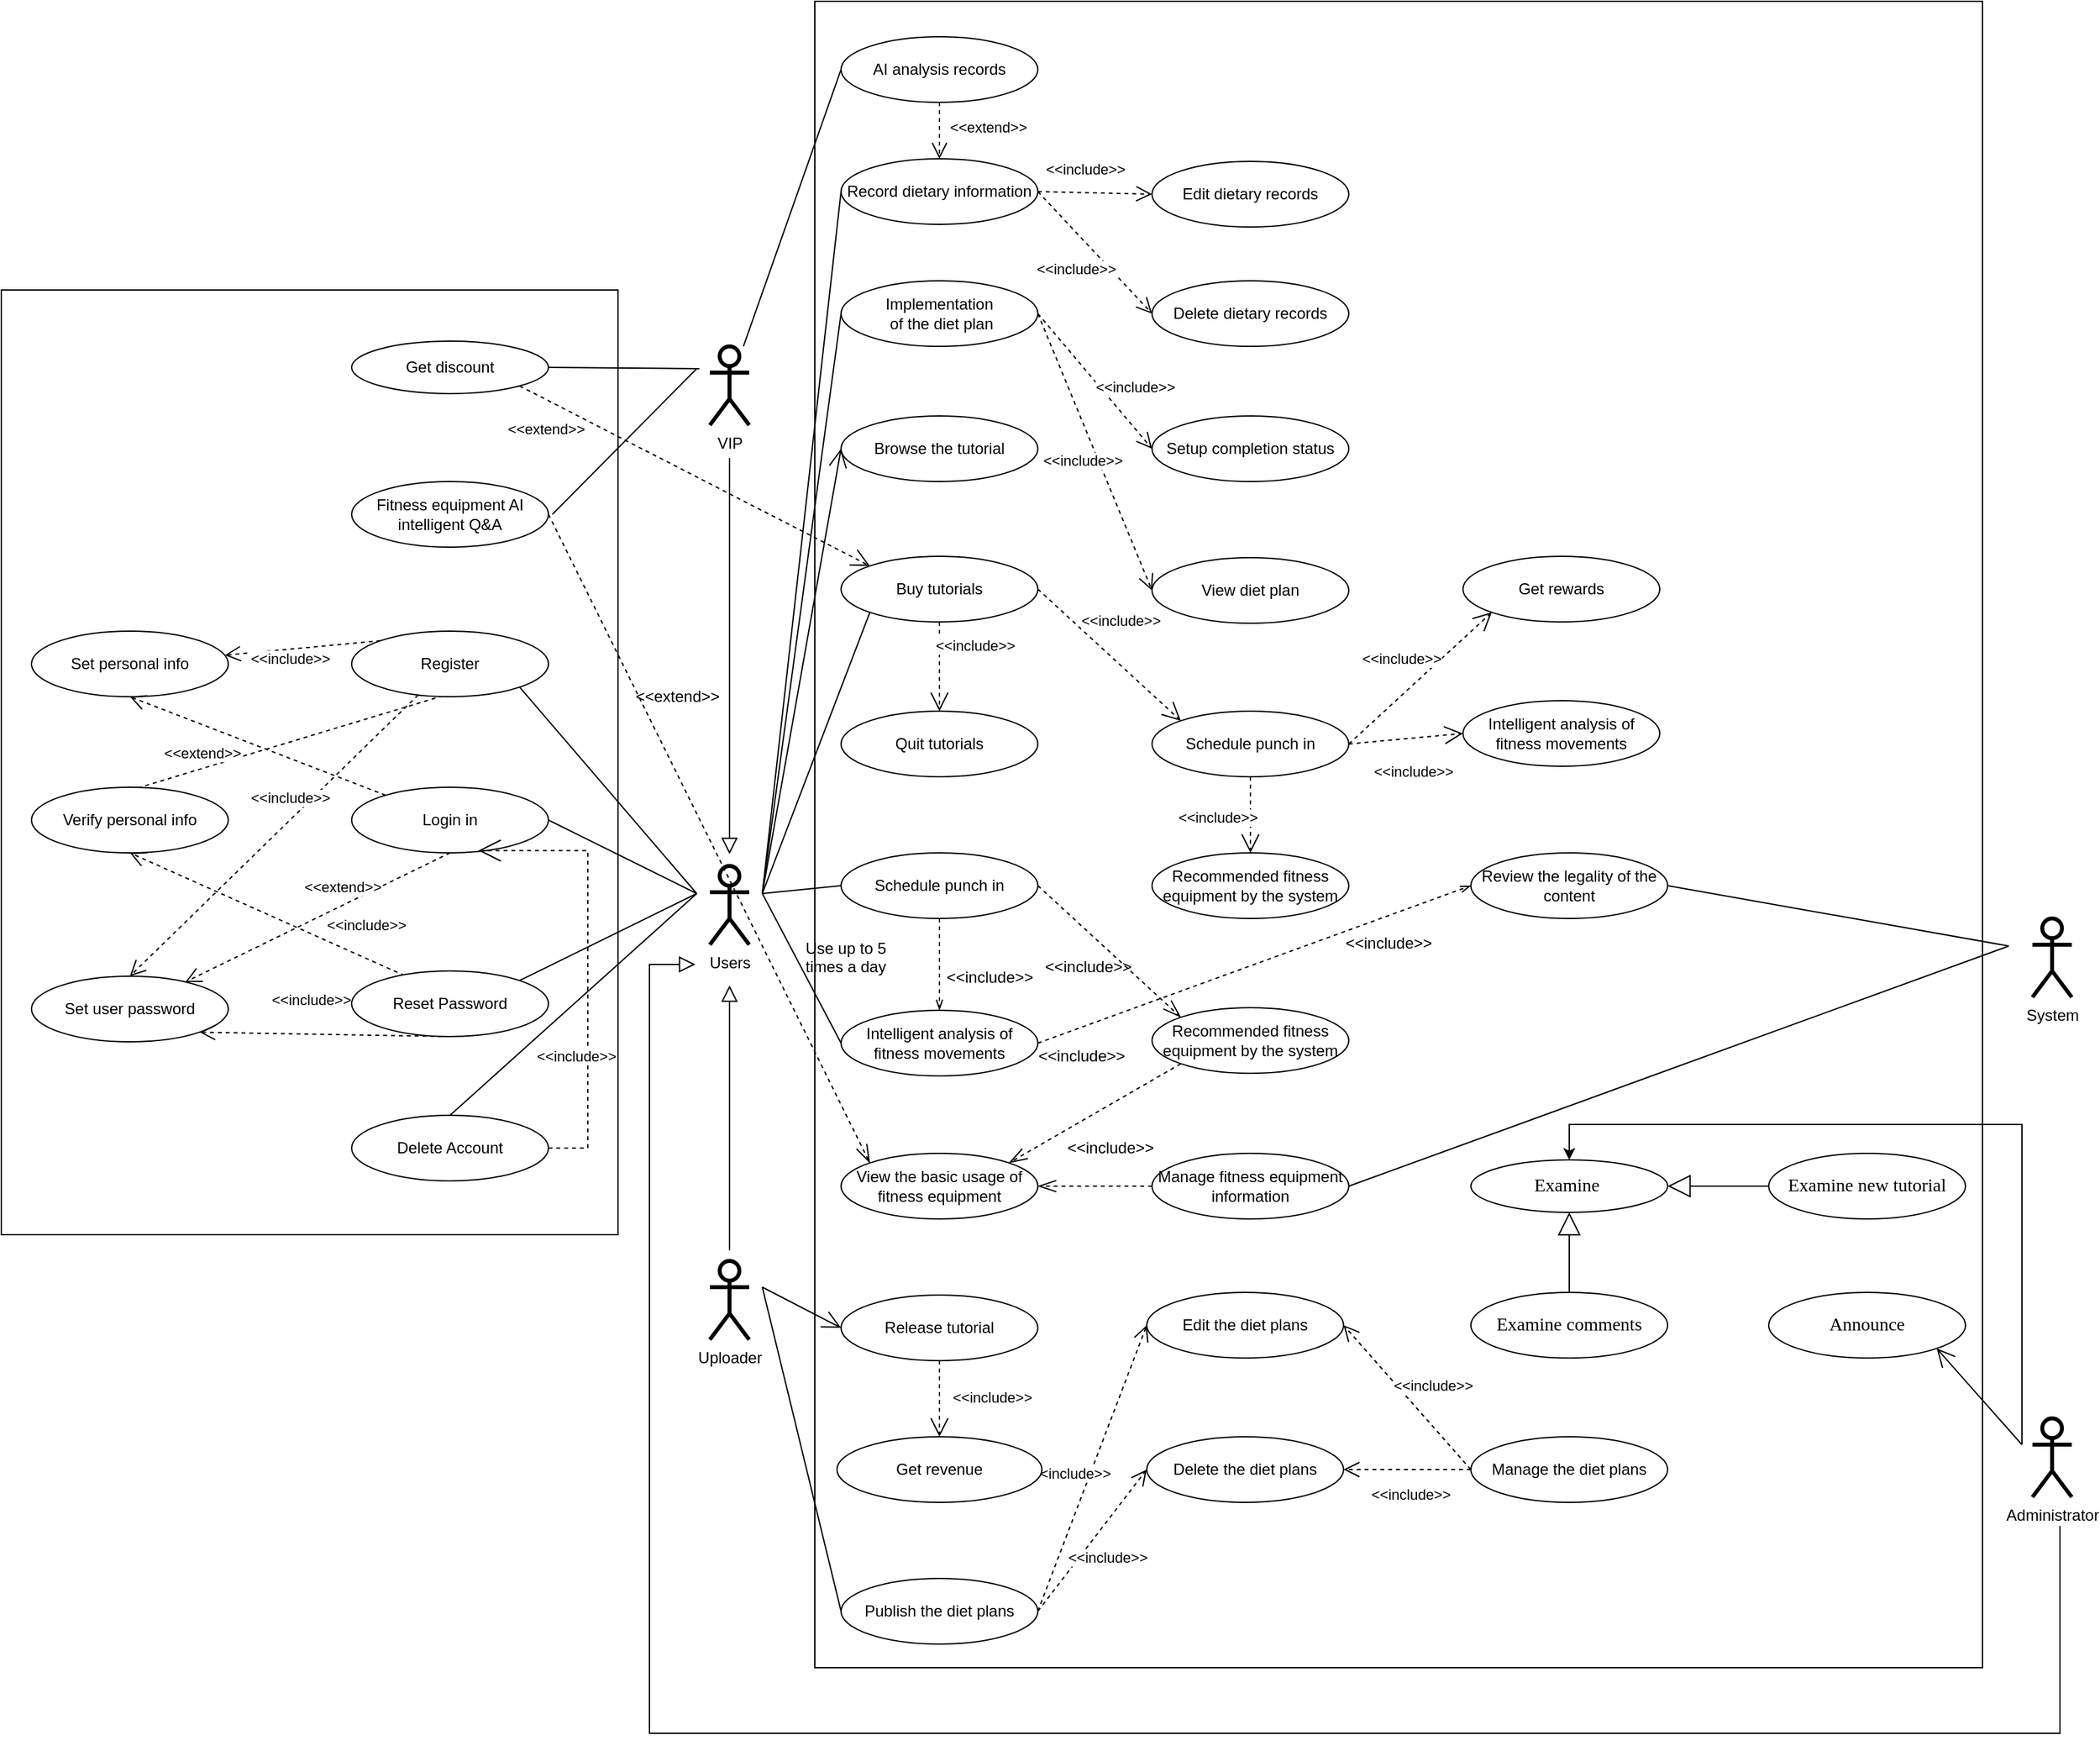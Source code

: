 <mxfile version="22.0.3" type="device">
  <diagram name="第 1 页" id="qMEkjsjmqvBWOYWQIjs2">
    <mxGraphModel dx="3489" dy="2240" grid="1" gridSize="10" guides="1" tooltips="1" connect="1" arrows="1" fold="1" page="0" pageScale="1" pageWidth="827" pageHeight="1169" math="0" shadow="0">
      <root>
        <mxCell id="0" />
        <mxCell id="1" parent="0" />
        <mxCell id="LkTkyItPIDJJ6-VaHPxY-1" value="User&lt;span style=&quot;background-color: initial;&quot;&gt;s&lt;/span&gt;" style="shape=umlActor;verticalLabelPosition=bottom;verticalAlign=top;html=1;outlineConnect=0;strokeWidth=3;" parent="1" vertex="1">
          <mxGeometry x="90" y="439" width="30" height="60" as="geometry" />
        </mxCell>
        <mxCell id="LkTkyItPIDJJ6-VaHPxY-2" value="Uploader" style="shape=umlActor;verticalLabelPosition=bottom;verticalAlign=top;html=1;outlineConnect=0;strokeWidth=3;" parent="1" vertex="1">
          <mxGeometry x="90" y="740" width="30" height="60" as="geometry" />
        </mxCell>
        <mxCell id="LkTkyItPIDJJ6-VaHPxY-3" value="VIP" style="shape=umlActor;verticalLabelPosition=bottom;verticalAlign=top;html=1;outlineConnect=0;strokeWidth=3;" parent="1" vertex="1">
          <mxGeometry x="90" y="43" width="30" height="60" as="geometry" />
        </mxCell>
        <mxCell id="LkTkyItPIDJJ6-VaHPxY-4" value="Administrator" style="shape=umlActor;verticalLabelPosition=bottom;verticalAlign=top;html=1;outlineConnect=0;strokeWidth=3;" parent="1" vertex="1">
          <mxGeometry x="1098" y="860" width="30" height="60" as="geometry" />
        </mxCell>
        <mxCell id="LkTkyItPIDJJ6-VaHPxY-5" value="Record dietary information" style="ellipse;whiteSpace=wrap;html=1;" parent="1" vertex="1">
          <mxGeometry x="190" y="-100" width="150" height="50" as="geometry" />
        </mxCell>
        <mxCell id="LkTkyItPIDJJ6-VaHPxY-6" value="Edit dietary records" style="ellipse;whiteSpace=wrap;html=1;" parent="1" vertex="1">
          <mxGeometry x="427" y="-98" width="150" height="50" as="geometry" />
        </mxCell>
        <mxCell id="LkTkyItPIDJJ6-VaHPxY-7" value="AI analysis records" style="ellipse;whiteSpace=wrap;html=1;aspect=fixed;" parent="1" vertex="1">
          <mxGeometry x="190" y="-193" width="150" height="50" as="geometry" />
        </mxCell>
        <mxCell id="LkTkyItPIDJJ6-VaHPxY-8" value="Implementation&lt;div&gt;&amp;nbsp;of&lt;span style=&quot;background-color: initial;&quot;&gt;&amp;nbsp;the&amp;nbsp;&lt;/span&gt;&lt;span style=&quot;background-color: initial;&quot;&gt;diet plan&lt;/span&gt;&lt;/div&gt;" style="ellipse;whiteSpace=wrap;html=1;" parent="1" vertex="1">
          <mxGeometry x="190" y="-7" width="150" height="50" as="geometry" />
        </mxCell>
        <mxCell id="LkTkyItPIDJJ6-VaHPxY-9" value="Publish the diet plans" style="ellipse;whiteSpace=wrap;html=1;aspect=fixed;" parent="1" vertex="1">
          <mxGeometry x="190" y="982" width="150" height="50" as="geometry" />
        </mxCell>
        <mxCell id="LkTkyItPIDJJ6-VaHPxY-10" value="Edit the diet plans" style="ellipse;whiteSpace=wrap;html=1;" parent="1" vertex="1">
          <mxGeometry x="423" y="764" width="150" height="50" as="geometry" />
        </mxCell>
        <mxCell id="LkTkyItPIDJJ6-VaHPxY-11" value="Delete the diet plans" style="ellipse;whiteSpace=wrap;html=1;" parent="1" vertex="1">
          <mxGeometry x="423" y="874" width="150" height="50" as="geometry" />
        </mxCell>
        <mxCell id="LkTkyItPIDJJ6-VaHPxY-12" value="Manage the diet plans" style="ellipse;whiteSpace=wrap;html=1;" parent="1" vertex="1">
          <mxGeometry x="670" y="874" width="150" height="50" as="geometry" />
        </mxCell>
        <mxCell id="LkTkyItPIDJJ6-VaHPxY-13" value="&amp;lt;&amp;lt;include&amp;gt;&amp;gt;" style="html=1;verticalAlign=bottom;endArrow=open;curved=0;rounded=0;endSize=10;endFill=0;exitX=1;exitY=0.5;exitDx=0;exitDy=0;entryX=0;entryY=0.5;entryDx=0;entryDy=0;dashed=1;" parent="1" source="LkTkyItPIDJJ6-VaHPxY-5" target="LkTkyItPIDJJ6-VaHPxY-6" edge="1">
          <mxGeometry x="-0.176" y="9" width="80" relative="1" as="geometry">
            <mxPoint x="165" y="810" as="sourcePoint" />
            <mxPoint x="245" y="810" as="targetPoint" />
            <mxPoint as="offset" />
          </mxGeometry>
        </mxCell>
        <mxCell id="LkTkyItPIDJJ6-VaHPxY-14" value="Setup completion status" style="ellipse;whiteSpace=wrap;html=1;" parent="1" vertex="1">
          <mxGeometry x="427" y="96" width="150" height="50" as="geometry" />
        </mxCell>
        <mxCell id="LkTkyItPIDJJ6-VaHPxY-15" value="Delete dietary records" style="ellipse;whiteSpace=wrap;html=1;" parent="1" vertex="1">
          <mxGeometry x="427" y="-7" width="150" height="50" as="geometry" />
        </mxCell>
        <mxCell id="LkTkyItPIDJJ6-VaHPxY-16" value="" style="endArrow=none;endFill=0;endSize=15;html=1;rounded=0;entryX=0;entryY=0.5;entryDx=0;entryDy=0;" parent="1" target="LkTkyItPIDJJ6-VaHPxY-5" edge="1">
          <mxGeometry width="160" relative="1" as="geometry">
            <mxPoint x="130" y="460" as="sourcePoint" />
            <mxPoint x="430" y="580" as="targetPoint" />
          </mxGeometry>
        </mxCell>
        <mxCell id="LkTkyItPIDJJ6-VaHPxY-17" value="" style="endArrow=none;endFill=0;endSize=15;html=1;rounded=0;entryX=0;entryY=0.5;entryDx=0;entryDy=0;targetPerimeterSpacing=1;" parent="1" target="LkTkyItPIDJJ6-VaHPxY-8" edge="1">
          <mxGeometry width="160" relative="1" as="geometry">
            <mxPoint x="130" y="460" as="sourcePoint" />
            <mxPoint x="430" y="580" as="targetPoint" />
          </mxGeometry>
        </mxCell>
        <mxCell id="LkTkyItPIDJJ6-VaHPxY-18" value="&amp;lt;&amp;lt;include&amp;gt;&amp;gt;" style="html=1;verticalAlign=bottom;endArrow=open;curved=0;rounded=0;exitX=1;exitY=0.5;exitDx=0;exitDy=0;entryX=0;entryY=0.5;entryDx=0;entryDy=0;endFill=0;endSize=10;dashed=1;" parent="1" source="LkTkyItPIDJJ6-VaHPxY-5" target="LkTkyItPIDJJ6-VaHPxY-15" edge="1">
          <mxGeometry x="0.095" y="-25" width="80" relative="1" as="geometry">
            <mxPoint x="310" y="490" as="sourcePoint" />
            <mxPoint x="390" y="490" as="targetPoint" />
            <mxPoint as="offset" />
          </mxGeometry>
        </mxCell>
        <mxCell id="LkTkyItPIDJJ6-VaHPxY-19" value="&amp;lt;&amp;lt;include&amp;gt;&amp;gt;" style="endArrow=open;endSize=10;dashed=1;html=1;rounded=0;exitX=1;exitY=0.5;exitDx=0;exitDy=0;entryX=0;entryY=0.5;entryDx=0;entryDy=0;" parent="1" source="LkTkyItPIDJJ6-VaHPxY-8" target="LkTkyItPIDJJ6-VaHPxY-14" edge="1">
          <mxGeometry x="0.343" y="20" width="160" relative="1" as="geometry">
            <mxPoint x="270" y="490" as="sourcePoint" />
            <mxPoint x="430" y="490" as="targetPoint" />
            <mxPoint as="offset" />
          </mxGeometry>
        </mxCell>
        <mxCell id="LkTkyItPIDJJ6-VaHPxY-20" value="" style="endArrow=none;endFill=0;endSize=12;html=1;rounded=0;entryX=0;entryY=0.5;entryDx=0;entryDy=0;" parent="1" target="LkTkyItPIDJJ6-VaHPxY-9" edge="1">
          <mxGeometry width="160" relative="1" as="geometry">
            <mxPoint x="130" y="760" as="sourcePoint" />
            <mxPoint x="580" y="523" as="targetPoint" />
          </mxGeometry>
        </mxCell>
        <mxCell id="LkTkyItPIDJJ6-VaHPxY-21" value="&amp;lt;&amp;lt;include&amp;gt;&amp;gt;" style="endArrow=open;endSize=10;dashed=1;html=1;rounded=0;exitX=1;exitY=0.5;exitDx=0;exitDy=0;entryX=0;entryY=0.5;entryDx=0;entryDy=0;" parent="1" source="LkTkyItPIDJJ6-VaHPxY-9" target="LkTkyItPIDJJ6-VaHPxY-10" edge="1">
          <mxGeometry x="-0.081" y="14" width="160" relative="1" as="geometry">
            <mxPoint x="420" y="523" as="sourcePoint" />
            <mxPoint x="580" y="523" as="targetPoint" />
            <mxPoint as="offset" />
          </mxGeometry>
        </mxCell>
        <mxCell id="LkTkyItPIDJJ6-VaHPxY-22" value="&amp;lt;&amp;lt;include&amp;gt;&amp;gt;" style="endArrow=open;endSize=10;dashed=1;html=1;rounded=0;exitX=1;exitY=0.5;exitDx=0;exitDy=0;entryX=0;entryY=0.5;entryDx=0;entryDy=0;" parent="1" source="LkTkyItPIDJJ6-VaHPxY-9" target="LkTkyItPIDJJ6-VaHPxY-11" edge="1">
          <mxGeometry x="-0.044" y="-17" width="160" relative="1" as="geometry">
            <mxPoint x="420" y="523" as="sourcePoint" />
            <mxPoint x="580" y="523" as="targetPoint" />
            <mxPoint as="offset" />
          </mxGeometry>
        </mxCell>
        <mxCell id="LkTkyItPIDJJ6-VaHPxY-24" value="&amp;lt;&amp;lt;include&amp;gt;&amp;gt;" style="endArrow=open;endSize=10;dashed=1;html=1;rounded=0;exitX=0;exitY=0.5;exitDx=0;exitDy=0;entryX=1;entryY=0.5;entryDx=0;entryDy=0;" parent="1" source="LkTkyItPIDJJ6-VaHPxY-12" target="LkTkyItPIDJJ6-VaHPxY-10" edge="1">
          <mxGeometry x="-0.088" y="-21" width="160" relative="1" as="geometry">
            <mxPoint x="420" y="523" as="sourcePoint" />
            <mxPoint x="580" y="523" as="targetPoint" />
            <mxPoint as="offset" />
          </mxGeometry>
        </mxCell>
        <mxCell id="LkTkyItPIDJJ6-VaHPxY-25" value="&amp;lt;&amp;lt;include&amp;gt;&amp;gt;" style="endArrow=open;endSize=10;dashed=1;html=1;rounded=0;exitX=0;exitY=0.5;exitDx=0;exitDy=0;entryX=1;entryY=0.5;entryDx=0;entryDy=0;" parent="1" source="LkTkyItPIDJJ6-VaHPxY-12" target="LkTkyItPIDJJ6-VaHPxY-11" edge="1">
          <mxGeometry x="-0.05" y="19" width="160" relative="1" as="geometry">
            <mxPoint x="420" y="523" as="sourcePoint" />
            <mxPoint x="580" y="523" as="targetPoint" />
            <mxPoint as="offset" />
          </mxGeometry>
        </mxCell>
        <mxCell id="LkTkyItPIDJJ6-VaHPxY-26" value="&amp;lt;&amp;lt;extend&amp;gt;&amp;gt;" style="endArrow=open;endSize=10;dashed=1;html=1;rounded=0;exitX=0.5;exitY=1;exitDx=0;exitDy=0;" parent="1" source="LkTkyItPIDJJ6-VaHPxY-7" target="LkTkyItPIDJJ6-VaHPxY-5" edge="1">
          <mxGeometry x="-0.111" y="37" width="160" relative="1" as="geometry">
            <mxPoint x="420" y="444" as="sourcePoint" />
            <mxPoint x="580" y="444" as="targetPoint" />
            <mxPoint as="offset" />
          </mxGeometry>
        </mxCell>
        <mxCell id="LkTkyItPIDJJ6-VaHPxY-27" value="" style="endArrow=none;endFill=0;endSize=12;html=1;rounded=0;entryX=0;entryY=0.5;entryDx=0;entryDy=0;" parent="1" source="LkTkyItPIDJJ6-VaHPxY-3" target="LkTkyItPIDJJ6-VaHPxY-7" edge="1">
          <mxGeometry width="160" relative="1" as="geometry">
            <mxPoint x="420" y="444" as="sourcePoint" />
            <mxPoint x="580" y="444" as="targetPoint" />
          </mxGeometry>
        </mxCell>
        <mxCell id="LkTkyItPIDJJ6-VaHPxY-28" value="" style="endArrow=block;endFill=0;endSize=10;html=1;rounded=0;" parent="1" edge="1">
          <mxGeometry width="160" relative="1" as="geometry">
            <mxPoint x="105" y="732" as="sourcePoint" />
            <mxPoint x="105" y="530" as="targetPoint" />
          </mxGeometry>
        </mxCell>
        <mxCell id="LkTkyItPIDJJ6-VaHPxY-29" value="" style="endArrow=block;endFill=0;endSize=10;html=1;rounded=0;" parent="1" edge="1">
          <mxGeometry width="160" relative="1" as="geometry">
            <mxPoint x="105" y="128" as="sourcePoint" />
            <mxPoint x="105" y="430" as="targetPoint" />
          </mxGeometry>
        </mxCell>
        <mxCell id="LkTkyItPIDJJ6-VaHPxY-30" style="edgeStyle=orthogonalEdgeStyle;rounded=0;orthogonalLoop=1;jettySize=auto;html=1;endArrow=block;endFill=0;endSize=10;" parent="1" edge="1">
          <mxGeometry relative="1" as="geometry">
            <mxPoint x="1119" y="942" as="sourcePoint" />
            <mxPoint x="79" y="514" as="targetPoint" />
            <Array as="points">
              <mxPoint x="1119" y="1100" />
              <mxPoint x="44" y="1100" />
              <mxPoint x="44" y="514" />
            </Array>
          </mxGeometry>
        </mxCell>
        <mxCell id="LkTkyItPIDJJ6-VaHPxY-33" value="View diet plan" style="ellipse;whiteSpace=wrap;html=1;" parent="1" vertex="1">
          <mxGeometry x="427" y="204" width="150" height="50" as="geometry" />
        </mxCell>
        <mxCell id="LkTkyItPIDJJ6-VaHPxY-34" value="&amp;lt;&amp;lt;include&amp;gt;&amp;gt;" style="endArrow=open;endSize=10;dashed=1;html=1;rounded=0;exitX=1;exitY=0.5;exitDx=0;exitDy=0;entryX=0;entryY=0.5;entryDx=0;entryDy=0;" parent="1" source="LkTkyItPIDJJ6-VaHPxY-8" target="LkTkyItPIDJJ6-VaHPxY-33" edge="1">
          <mxGeometry x="0.019" y="-11" width="160" relative="1" as="geometry">
            <mxPoint x="303" y="549" as="sourcePoint" />
            <mxPoint x="435" y="540" as="targetPoint" />
            <mxPoint as="offset" />
          </mxGeometry>
        </mxCell>
        <mxCell id="LkTkyItPIDJJ6-VaHPxY-71" style="rounded=0;orthogonalLoop=1;jettySize=auto;html=1;exitX=0;exitY=0;exitDx=0;exitDy=0;dashed=1;endArrow=open;endFill=0;endSize=10;" parent="1" source="LkTkyItPIDJJ6-VaHPxY-77" target="LkTkyItPIDJJ6-VaHPxY-78" edge="1">
          <mxGeometry relative="1" as="geometry" />
        </mxCell>
        <mxCell id="LkTkyItPIDJJ6-VaHPxY-73" style="rounded=0;orthogonalLoop=1;jettySize=auto;html=1;entryX=0.5;entryY=0;entryDx=0;entryDy=0;endArrow=open;endFill=0;dashed=1;endSize=10;" parent="1" source="LkTkyItPIDJJ6-VaHPxY-77" target="LkTkyItPIDJJ6-VaHPxY-79" edge="1">
          <mxGeometry relative="1" as="geometry" />
        </mxCell>
        <mxCell id="LkTkyItPIDJJ6-VaHPxY-74" value="&amp;lt;&amp;lt;include&amp;gt;&amp;gt;" style="edgeLabel;html=1;align=center;verticalAlign=middle;resizable=0;points=[];" parent="LkTkyItPIDJJ6-VaHPxY-73" vertex="1" connectable="0">
          <mxGeometry x="-0.164" relative="1" as="geometry">
            <mxPoint x="-6" y="-12" as="offset" />
          </mxGeometry>
        </mxCell>
        <mxCell id="LkTkyItPIDJJ6-VaHPxY-75" style="rounded=0;orthogonalLoop=1;jettySize=auto;html=1;exitX=1;exitY=0.5;exitDx=0;exitDy=0;entryX=0;entryY=0.5;entryDx=0;entryDy=0;endSize=10;endArrow=open;endFill=0;dashed=1;" parent="1" source="LkTkyItPIDJJ6-VaHPxY-77" target="LkTkyItPIDJJ6-VaHPxY-93" edge="1">
          <mxGeometry relative="1" as="geometry" />
        </mxCell>
        <mxCell id="LkTkyItPIDJJ6-VaHPxY-76" value="&amp;lt;&amp;lt;include&amp;gt;&amp;gt;" style="edgeLabel;html=1;align=center;verticalAlign=middle;resizable=0;points=[];rotation=0;" parent="LkTkyItPIDJJ6-VaHPxY-75" vertex="1" connectable="0">
          <mxGeometry x="-0.108" y="1" relative="1" as="geometry">
            <mxPoint x="-22" y="-58" as="offset" />
          </mxGeometry>
        </mxCell>
        <mxCell id="LkTkyItPIDJJ6-VaHPxY-77" value="Register" style="ellipse;whiteSpace=wrap;html=1;aspect=fixed;" parent="1" vertex="1">
          <mxGeometry x="-183" y="260" width="150" height="50" as="geometry" />
        </mxCell>
        <mxCell id="LkTkyItPIDJJ6-VaHPxY-78" value="Set personal info" style="ellipse;whiteSpace=wrap;html=1;aspect=fixed;" parent="1" vertex="1">
          <mxGeometry x="-427" y="260" width="150" height="50" as="geometry" />
        </mxCell>
        <mxCell id="LkTkyItPIDJJ6-VaHPxY-79" value="Set user password" style="ellipse;whiteSpace=wrap;html=1;aspect=fixed;" parent="1" vertex="1">
          <mxGeometry x="-427" y="523" width="150" height="50" as="geometry" />
        </mxCell>
        <mxCell id="LkTkyItPIDJJ6-VaHPxY-80" style="rounded=0;orthogonalLoop=1;jettySize=auto;html=1;entryX=0.5;entryY=1;entryDx=0;entryDy=0;endSize=10;endArrow=open;endFill=0;dashed=1;" parent="1" source="LkTkyItPIDJJ6-VaHPxY-84" target="LkTkyItPIDJJ6-VaHPxY-78" edge="1">
          <mxGeometry relative="1" as="geometry" />
        </mxCell>
        <mxCell id="LkTkyItPIDJJ6-VaHPxY-81" value="&amp;lt;&amp;lt;extend&amp;gt;&amp;gt;" style="edgeLabel;html=1;align=center;verticalAlign=middle;resizable=0;points=[];" parent="LkTkyItPIDJJ6-VaHPxY-80" vertex="1" connectable="0">
          <mxGeometry x="-0.141" y="1" relative="1" as="geometry">
            <mxPoint x="-56" y="-1" as="offset" />
          </mxGeometry>
        </mxCell>
        <mxCell id="LkTkyItPIDJJ6-VaHPxY-82" style="rounded=0;orthogonalLoop=1;jettySize=auto;html=1;exitX=0.5;exitY=1;exitDx=0;exitDy=0;endSize=10;endArrow=open;endFill=0;dashed=1;" parent="1" source="LkTkyItPIDJJ6-VaHPxY-84" target="LkTkyItPIDJJ6-VaHPxY-79" edge="1">
          <mxGeometry relative="1" as="geometry" />
        </mxCell>
        <mxCell id="LkTkyItPIDJJ6-VaHPxY-83" value="&amp;lt;&amp;lt;extend&amp;gt;&amp;gt;" style="edgeLabel;html=1;align=center;verticalAlign=middle;resizable=0;points=[];" parent="LkTkyItPIDJJ6-VaHPxY-82" vertex="1" connectable="0">
          <mxGeometry x="0.09" y="2" relative="1" as="geometry">
            <mxPoint x="27" y="-30" as="offset" />
          </mxGeometry>
        </mxCell>
        <mxCell id="LkTkyItPIDJJ6-VaHPxY-84" value="Login in" style="ellipse;whiteSpace=wrap;html=1;aspect=fixed;" parent="1" vertex="1">
          <mxGeometry x="-183" y="379" width="150" height="50" as="geometry" />
        </mxCell>
        <mxCell id="LkTkyItPIDJJ6-VaHPxY-85" style="rounded=0;orthogonalLoop=1;jettySize=auto;html=1;exitX=0.5;exitY=1;exitDx=0;exitDy=0;endSize=10;dashed=1;endArrow=open;endFill=0;entryX=1;entryY=1;entryDx=0;entryDy=0;" parent="1" source="LkTkyItPIDJJ6-VaHPxY-89" target="LkTkyItPIDJJ6-VaHPxY-79" edge="1">
          <mxGeometry relative="1" as="geometry">
            <mxPoint x="-568" y="571" as="targetPoint" />
          </mxGeometry>
        </mxCell>
        <mxCell id="LkTkyItPIDJJ6-VaHPxY-86" value="&amp;lt;&amp;lt;include&amp;gt;&amp;gt;" style="edgeLabel;html=1;align=center;verticalAlign=middle;resizable=0;points=[];" parent="LkTkyItPIDJJ6-VaHPxY-85" vertex="1" connectable="0">
          <mxGeometry x="-0.215" y="-2" relative="1" as="geometry">
            <mxPoint x="-31" y="-25" as="offset" />
          </mxGeometry>
        </mxCell>
        <mxCell id="LkTkyItPIDJJ6-VaHPxY-87" style="rounded=0;orthogonalLoop=1;jettySize=auto;html=1;exitX=1;exitY=1;exitDx=0;exitDy=0;entryX=0.5;entryY=1;entryDx=0;entryDy=0;dashed=1;endSize=10;endArrow=open;endFill=0;" parent="1" source="LkTkyItPIDJJ6-VaHPxY-89" target="LkTkyItPIDJJ6-VaHPxY-93" edge="1">
          <mxGeometry relative="1" as="geometry" />
        </mxCell>
        <mxCell id="LkTkyItPIDJJ6-VaHPxY-88" value="&amp;lt;&amp;lt;include&amp;gt;&amp;gt;" style="edgeLabel;html=1;align=center;verticalAlign=middle;resizable=0;points=[];" parent="LkTkyItPIDJJ6-VaHPxY-87" vertex="1" connectable="0">
          <mxGeometry x="0.099" y="-3" relative="1" as="geometry">
            <mxPoint x="45" y="-2" as="offset" />
          </mxGeometry>
        </mxCell>
        <mxCell id="LkTkyItPIDJJ6-VaHPxY-89" value="Reset Password" style="ellipse;whiteSpace=wrap;html=1;aspect=fixed;" parent="1" vertex="1">
          <mxGeometry x="-183" y="519" width="150" height="50" as="geometry" />
        </mxCell>
        <mxCell id="LkTkyItPIDJJ6-VaHPxY-90" style="edgeStyle=entityRelationEdgeStyle;rounded=0;orthogonalLoop=1;jettySize=auto;html=1;endSize=15;endArrow=open;endFill=0;dashed=1;entryX=0.644;entryY=0.965;entryDx=0;entryDy=0;entryPerimeter=0;" parent="1" source="LkTkyItPIDJJ6-VaHPxY-92" target="LkTkyItPIDJJ6-VaHPxY-84" edge="1">
          <mxGeometry relative="1" as="geometry">
            <Array as="points">
              <mxPoint x="-868" y="571" />
              <mxPoint x="-20" y="540" />
              <mxPoint x="-30" y="440" />
            </Array>
            <mxPoint x="-45" y="838" as="targetPoint" />
          </mxGeometry>
        </mxCell>
        <mxCell id="LkTkyItPIDJJ6-VaHPxY-91" value="&amp;lt;&amp;lt;include&amp;gt;&amp;gt;" style="edgeLabel;html=1;align=center;verticalAlign=middle;resizable=0;points=[];" parent="LkTkyItPIDJJ6-VaHPxY-90" vertex="1" connectable="0">
          <mxGeometry x="-0.075" relative="1" as="geometry">
            <mxPoint x="-9" y="57" as="offset" />
          </mxGeometry>
        </mxCell>
        <mxCell id="LkTkyItPIDJJ6-VaHPxY-92" value="Delete Account" style="ellipse;whiteSpace=wrap;html=1;aspect=fixed;" parent="1" vertex="1">
          <mxGeometry x="-183" y="629" width="150" height="50" as="geometry" />
        </mxCell>
        <mxCell id="LkTkyItPIDJJ6-VaHPxY-93" value="Verify personal info" style="ellipse;whiteSpace=wrap;html=1;aspect=fixed;" parent="1" vertex="1">
          <mxGeometry x="-427" y="379" width="150" height="50" as="geometry" />
        </mxCell>
        <mxCell id="LkTkyItPIDJJ6-VaHPxY-102" value="" style="endArrow=none;endFill=0;endSize=15;html=1;rounded=0;exitX=1;exitY=1;exitDx=0;exitDy=0;" parent="1" source="LkTkyItPIDJJ6-VaHPxY-77" edge="1">
          <mxGeometry width="160" relative="1" as="geometry">
            <mxPoint x="124" y="449" as="sourcePoint" />
            <mxPoint x="80" y="460" as="targetPoint" />
          </mxGeometry>
        </mxCell>
        <mxCell id="LkTkyItPIDJJ6-VaHPxY-103" value="" style="endArrow=none;endFill=0;endSize=15;html=1;rounded=0;exitX=1;exitY=0.5;exitDx=0;exitDy=0;" parent="1" source="LkTkyItPIDJJ6-VaHPxY-84" edge="1">
          <mxGeometry width="160" relative="1" as="geometry">
            <mxPoint x="7" y="356" as="sourcePoint" />
            <mxPoint x="80" y="460" as="targetPoint" />
          </mxGeometry>
        </mxCell>
        <mxCell id="LkTkyItPIDJJ6-VaHPxY-104" value="" style="endArrow=none;endFill=0;endSize=15;html=1;rounded=0;exitX=1;exitY=0;exitDx=0;exitDy=0;" parent="1" source="LkTkyItPIDJJ6-VaHPxY-89" edge="1">
          <mxGeometry width="160" relative="1" as="geometry">
            <mxPoint x="17" y="366" as="sourcePoint" />
            <mxPoint x="80" y="460" as="targetPoint" />
          </mxGeometry>
        </mxCell>
        <mxCell id="LkTkyItPIDJJ6-VaHPxY-105" value="" style="endArrow=none;endFill=0;endSize=15;html=1;rounded=0;exitX=0.5;exitY=0;exitDx=0;exitDy=0;" parent="1" source="LkTkyItPIDJJ6-VaHPxY-92" edge="1">
          <mxGeometry width="160" relative="1" as="geometry">
            <mxPoint x="27" y="376" as="sourcePoint" />
            <mxPoint x="80" y="460" as="targetPoint" />
          </mxGeometry>
        </mxCell>
        <mxCell id="LkTkyItPIDJJ6-VaHPxY-112" value="Release tutorial" style="ellipse;whiteSpace=wrap;html=1;" parent="1" vertex="1">
          <mxGeometry x="190" y="766" width="150" height="50" as="geometry" />
        </mxCell>
        <mxCell id="LkTkyItPIDJJ6-VaHPxY-117" value="" style="endArrow=open;endFill=1;endSize=12;html=1;rounded=0;entryX=0;entryY=0.5;entryDx=0;entryDy=0;" parent="1" target="LkTkyItPIDJJ6-VaHPxY-112" edge="1">
          <mxGeometry width="160" relative="1" as="geometry">
            <mxPoint x="130" y="760" as="sourcePoint" />
            <mxPoint x="207" y="760" as="targetPoint" />
          </mxGeometry>
        </mxCell>
        <mxCell id="LkTkyItPIDJJ6-VaHPxY-118" value="" style="endArrow=none;endFill=0;endSize=12;html=1;rounded=0;entryX=0;entryY=1;entryDx=0;entryDy=0;" parent="1" target="LkTkyItPIDJJ6-VaHPxY-216" edge="1">
          <mxGeometry width="160" relative="1" as="geometry">
            <mxPoint x="130" y="460" as="sourcePoint" />
            <mxPoint x="169" y="442" as="targetPoint" />
          </mxGeometry>
        </mxCell>
        <mxCell id="LkTkyItPIDJJ6-VaHPxY-119" value="Browse the tutorial" style="ellipse;whiteSpace=wrap;html=1;" parent="1" vertex="1">
          <mxGeometry x="190" y="96" width="150" height="50" as="geometry" />
        </mxCell>
        <mxCell id="LkTkyItPIDJJ6-VaHPxY-120" value="" style="endArrow=open;endFill=1;endSize=12;html=1;rounded=0;entryX=0;entryY=0.5;entryDx=0;entryDy=0;" parent="1" target="LkTkyItPIDJJ6-VaHPxY-119" edge="1">
          <mxGeometry width="160" relative="1" as="geometry">
            <mxPoint x="130" y="460" as="sourcePoint" />
            <mxPoint x="193" y="418" as="targetPoint" />
          </mxGeometry>
        </mxCell>
        <mxCell id="LkTkyItPIDJJ6-VaHPxY-121" value="&amp;lt;&amp;lt;include&amp;gt;&amp;gt;" style="endArrow=open;endSize=12;dashed=1;html=1;rounded=0;exitX=0.5;exitY=1;exitDx=0;exitDy=0;entryX=0.5;entryY=0;entryDx=0;entryDy=0;" parent="1" source="LkTkyItPIDJJ6-VaHPxY-112" target="LkTkyItPIDJJ6-VaHPxY-132" edge="1">
          <mxGeometry x="-0.033" y="40" width="160" relative="1" as="geometry">
            <mxPoint x="287.78" y="704.0" as="sourcePoint" />
            <mxPoint x="288" y="768" as="targetPoint" />
            <mxPoint as="offset" />
          </mxGeometry>
        </mxCell>
        <mxCell id="LkTkyItPIDJJ6-VaHPxY-122" value="&amp;lt;&amp;lt;include&amp;gt;&amp;gt;" style="endArrow=open;endSize=12;dashed=1;html=1;rounded=0;entryX=0;entryY=0;entryDx=0;entryDy=0;exitX=1;exitY=0.5;exitDx=0;exitDy=0;" parent="1" source="LkTkyItPIDJJ6-VaHPxY-216" target="LkTkyItPIDJJ6-VaHPxY-219" edge="1">
          <mxGeometry x="-0.146" y="25" width="160" relative="1" as="geometry">
            <mxPoint x="1582" y="520.0" as="sourcePoint" />
            <mxPoint x="1582" y="580" as="targetPoint" />
            <mxPoint as="offset" />
          </mxGeometry>
        </mxCell>
        <mxCell id="LkTkyItPIDJJ6-VaHPxY-123" value="&amp;lt;&amp;lt;include&amp;gt;&amp;gt;" style="endArrow=open;endSize=12;dashed=1;html=1;rounded=0;entryX=0.5;entryY=0;entryDx=0;entryDy=0;exitX=0.5;exitY=1;exitDx=0;exitDy=0;" parent="1" source="LkTkyItPIDJJ6-VaHPxY-216" target="LkTkyItPIDJJ6-VaHPxY-218" edge="1">
          <mxGeometry x="-0.469" y="27" width="160" relative="1" as="geometry">
            <mxPoint x="1512" y="367" as="sourcePoint" />
            <mxPoint x="1622" y="334" as="targetPoint" />
            <mxPoint as="offset" />
          </mxGeometry>
        </mxCell>
        <mxCell id="LkTkyItPIDJJ6-VaHPxY-124" value="&amp;lt;&amp;lt;include&amp;gt;&amp;gt;" style="endArrow=open;endSize=12;dashed=1;html=1;rounded=0;entryX=0;entryY=1;entryDx=0;entryDy=0;exitX=1;exitY=0.5;exitDx=0;exitDy=0;" parent="1" source="LkTkyItPIDJJ6-VaHPxY-219" target="LkTkyItPIDJJ6-VaHPxY-220" edge="1">
          <mxGeometry x="-0.002" y="20" width="160" relative="1" as="geometry">
            <mxPoint x="1512" y="402" as="sourcePoint" />
            <mxPoint x="1582" y="404" as="targetPoint" />
            <mxPoint x="-1" as="offset" />
          </mxGeometry>
        </mxCell>
        <mxCell id="LkTkyItPIDJJ6-VaHPxY-132" value="Get revenue" style="ellipse;whiteSpace=wrap;html=1;aspect=fixed;" parent="1" vertex="1">
          <mxGeometry x="186.87" y="874" width="156.25" height="50" as="geometry" />
        </mxCell>
        <mxCell id="LkTkyItPIDJJ6-VaHPxY-144" value="&amp;lt;&amp;lt;include&amp;gt;&amp;gt;" style="endArrow=open;endSize=12;dashed=1;html=1;rounded=0;entryX=0.5;entryY=0;entryDx=0;entryDy=0;exitX=0.5;exitY=1;exitDx=0;exitDy=0;" parent="1" source="LkTkyItPIDJJ6-VaHPxY-219" target="LkTkyItPIDJJ6-VaHPxY-222" edge="1">
          <mxGeometry x="0.067" y="-25" width="160" relative="1" as="geometry">
            <mxPoint x="1622" y="319" as="sourcePoint" />
            <mxPoint x="1672" y="319" as="targetPoint" />
            <mxPoint as="offset" />
          </mxGeometry>
        </mxCell>
        <mxCell id="LkTkyItPIDJJ6-VaHPxY-150" value="&amp;lt;&amp;lt;include&amp;gt;&amp;gt;" style="endArrow=open;endSize=12;dashed=1;html=1;rounded=0;exitX=1;exitY=0.5;exitDx=0;exitDy=0;entryX=0;entryY=0.5;entryDx=0;entryDy=0;" parent="1" source="LkTkyItPIDJJ6-VaHPxY-219" target="LkTkyItPIDJJ6-VaHPxY-223" edge="1">
          <mxGeometry x="0.067" y="-25" width="160" relative="1" as="geometry">
            <mxPoint x="1552" y="299" as="sourcePoint" />
            <mxPoint x="1653" y="113" as="targetPoint" />
            <mxPoint as="offset" />
          </mxGeometry>
        </mxCell>
        <mxCell id="LkTkyItPIDJJ6-VaHPxY-157" value="" style="html=1;verticalAlign=bottom;endArrow=none;curved=0;rounded=0;endFill=0;entryX=0;entryY=0.5;entryDx=0;entryDy=0;" parent="1" target="LkTkyItPIDJJ6-VaHPxY-226" edge="1">
          <mxGeometry width="80" relative="1" as="geometry">
            <mxPoint x="130" y="460" as="sourcePoint" />
            <mxPoint x="1438" y="1088" as="targetPoint" />
          </mxGeometry>
        </mxCell>
        <mxCell id="LkTkyItPIDJJ6-VaHPxY-159" value="System" style="shape=umlActor;verticalLabelPosition=bottom;verticalAlign=top;html=1;outlineConnect=0;strokeWidth=3;" parent="1" vertex="1">
          <mxGeometry x="1098" y="479" width="30" height="60" as="geometry" />
        </mxCell>
        <mxCell id="LkTkyItPIDJJ6-VaHPxY-164" value="Use up to 5 &#xa;times a day" style="text;whiteSpace=wrap;" parent="1" vertex="1">
          <mxGeometry x="161" y="488" width="130" height="20" as="geometry" />
        </mxCell>
        <mxCell id="LkTkyItPIDJJ6-VaHPxY-165" value="" style="endArrow=openThin;html=1;rounded=0;exitX=1;exitY=0.5;exitDx=0;exitDy=0;entryX=0;entryY=0.5;entryDx=0;entryDy=0;dashed=1;endFill=0;" parent="1" source="LkTkyItPIDJJ6-VaHPxY-226" target="LkTkyItPIDJJ6-VaHPxY-230" edge="1">
          <mxGeometry width="50" height="50" relative="1" as="geometry">
            <mxPoint x="1568" y="1178" as="sourcePoint" />
            <mxPoint x="1618" y="1128" as="targetPoint" />
          </mxGeometry>
        </mxCell>
        <mxCell id="LkTkyItPIDJJ6-VaHPxY-166" value="&amp;lt;&amp;lt;include&amp;gt;&amp;gt;" style="text;html=1;align=center;verticalAlign=middle;resizable=0;points=[];autosize=1;strokeColor=none;fillColor=none;" parent="1" vertex="1">
          <mxGeometry x="333" y="501" width="90" height="30" as="geometry" />
        </mxCell>
        <mxCell id="LkTkyItPIDJJ6-VaHPxY-170" value="" style="endArrow=none;html=1;rounded=0;entryX=0;entryY=0.5;entryDx=0;entryDy=0;" parent="1" target="LkTkyItPIDJJ6-VaHPxY-228" edge="1">
          <mxGeometry width="50" height="50" relative="1" as="geometry">
            <mxPoint x="130" y="460" as="sourcePoint" />
            <mxPoint x="1608" y="898" as="targetPoint" />
          </mxGeometry>
        </mxCell>
        <mxCell id="LkTkyItPIDJJ6-VaHPxY-171" value="" style="endArrow=openThin;html=1;rounded=0;dashed=1;endFill=0;exitX=0.5;exitY=1;exitDx=0;exitDy=0;entryX=0.5;entryY=0;entryDx=0;entryDy=0;" parent="1" source="LkTkyItPIDJJ6-VaHPxY-228" target="LkTkyItPIDJJ6-VaHPxY-226" edge="1">
          <mxGeometry width="50" height="50" relative="1" as="geometry">
            <mxPoint x="522" y="555" as="sourcePoint" />
            <mxPoint x="1553" y="1063" as="targetPoint" />
          </mxGeometry>
        </mxCell>
        <mxCell id="LkTkyItPIDJJ6-VaHPxY-172" value="&amp;lt;&amp;lt;include&amp;gt;&amp;gt;" style="text;html=1;align=center;verticalAlign=middle;resizable=0;points=[];autosize=1;strokeColor=none;fillColor=none;" parent="1" vertex="1">
          <mxGeometry x="258" y="509" width="90" height="30" as="geometry" />
        </mxCell>
        <mxCell id="LkTkyItPIDJJ6-VaHPxY-179" value="" style="endArrow=none;html=1;rounded=0;endFill=0;" parent="1" edge="1">
          <mxGeometry width="50" height="50" relative="1" as="geometry">
            <mxPoint x="80" y="60" as="sourcePoint" />
            <mxPoint x="-30" y="171" as="targetPoint" />
          </mxGeometry>
        </mxCell>
        <mxCell id="LkTkyItPIDJJ6-VaHPxY-180" value="" style="endArrow=openThin;html=1;rounded=0;exitX=1;exitY=0.5;exitDx=0;exitDy=0;dashed=1;endFill=0;entryX=0;entryY=0;entryDx=0;entryDy=0;endSize=12;" parent="1" source="LkTkyItPIDJJ6-VaHPxY-246" target="LkTkyItPIDJJ6-VaHPxY-243" edge="1">
          <mxGeometry width="50" height="50" relative="1" as="geometry">
            <mxPoint x="1090" y="392" as="sourcePoint" />
            <mxPoint x="1090" y="282" as="targetPoint" />
          </mxGeometry>
        </mxCell>
        <mxCell id="LkTkyItPIDJJ6-VaHPxY-181" value="&amp;lt;&amp;lt;extend&amp;gt;&amp;gt;" style="text;html=1;align=center;verticalAlign=middle;resizable=0;points=[];autosize=1;strokeColor=none;fillColor=none;" parent="1" vertex="1">
          <mxGeometry x="20" y="295" width="90" height="30" as="geometry" />
        </mxCell>
        <mxCell id="LkTkyItPIDJJ6-VaHPxY-184" value="" style="endArrow=openThin;html=1;rounded=0;exitX=0;exitY=0.5;exitDx=0;exitDy=0;dashed=1;endFill=0;entryX=1;entryY=0.5;entryDx=0;entryDy=0;endSize=12;" parent="1" source="LkTkyItPIDJJ6-VaHPxY-188" target="LkTkyItPIDJJ6-VaHPxY-243" edge="1">
          <mxGeometry width="50" height="50" relative="1" as="geometry">
            <mxPoint x="1267.574" y="292.251" as="sourcePoint" />
            <mxPoint x="1132.426" y="271.749" as="targetPoint" />
          </mxGeometry>
        </mxCell>
        <mxCell id="LkTkyItPIDJJ6-VaHPxY-185" value="&amp;lt;&amp;lt;include&amp;gt;&amp;gt;" style="text;html=1;align=center;verticalAlign=middle;resizable=0;points=[];autosize=1;strokeColor=none;fillColor=none;" parent="1" vertex="1">
          <mxGeometry x="350" y="639" width="90" height="30" as="geometry" />
        </mxCell>
        <mxCell id="LkTkyItPIDJJ6-VaHPxY-188" value="Manage fitness equipment information" style="ellipse;whiteSpace=wrap;html=1;aspect=fixed;" parent="1" vertex="1">
          <mxGeometry x="427" y="658" width="150" height="50" as="geometry" />
        </mxCell>
        <mxCell id="LkTkyItPIDJJ6-VaHPxY-194" value="" style="endArrow=openThin;html=1;rounded=0;exitX=1;exitY=0.5;exitDx=0;exitDy=0;dashed=1;endFill=0;entryX=0;entryY=0;entryDx=0;entryDy=0;endSize=12;" parent="1" source="LkTkyItPIDJJ6-VaHPxY-228" target="LkTkyItPIDJJ6-VaHPxY-249" edge="1">
          <mxGeometry width="50" height="50" relative="1" as="geometry">
            <mxPoint x="1345.144" y="137.501" as="sourcePoint" />
            <mxPoint x="1209.996" y="116.999" as="targetPoint" />
          </mxGeometry>
        </mxCell>
        <mxCell id="LkTkyItPIDJJ6-VaHPxY-196" value="&amp;lt;&amp;lt;include&amp;gt;&amp;gt;" style="text;html=1;align=center;verticalAlign=middle;resizable=0;points=[];autosize=1;strokeColor=none;fillColor=none;" parent="1" vertex="1">
          <mxGeometry x="562" y="483" width="90" height="30" as="geometry" />
        </mxCell>
        <mxCell id="LkTkyItPIDJJ6-VaHPxY-197" value="" style="endArrow=openThin;html=1;rounded=0;exitX=0;exitY=1;exitDx=0;exitDy=0;dashed=1;endFill=0;endSize=12;entryX=1;entryY=0;entryDx=0;entryDy=0;" parent="1" source="LkTkyItPIDJJ6-VaHPxY-249" target="LkTkyItPIDJJ6-VaHPxY-243" edge="1">
          <mxGeometry width="50" height="50" relative="1" as="geometry">
            <mxPoint x="1325.004" y="252.001" as="sourcePoint" />
            <mxPoint x="1189.856" y="231.499" as="targetPoint" />
          </mxGeometry>
        </mxCell>
        <mxCell id="LkTkyItPIDJJ6-VaHPxY-198" value="&amp;lt;&amp;lt;include&amp;gt;&amp;gt;" style="text;html=1;align=center;verticalAlign=middle;resizable=0;points=[];autosize=1;strokeColor=none;fillColor=none;" parent="1" vertex="1">
          <mxGeometry x="328" y="569" width="90" height="30" as="geometry" />
        </mxCell>
        <mxCell id="LkTkyItPIDJJ6-VaHPxY-204" value="" style="edgeStyle=orthogonalEdgeStyle;rounded=0;orthogonalLoop=1;jettySize=auto;html=1;" parent="1" target="LkTkyItPIDJJ6-VaHPxY-205" edge="1">
          <mxGeometry relative="1" as="geometry">
            <mxPoint x="1090" y="880" as="sourcePoint" />
            <Array as="points">
              <mxPoint x="1090" y="636" />
              <mxPoint x="745" y="636" />
            </Array>
          </mxGeometry>
        </mxCell>
        <mxCell id="LkTkyItPIDJJ6-VaHPxY-205" value="&lt;p class=&quot;MsoNormal&quot;&gt;&lt;span style=&quot;mso-spacerun:&#39;yes&#39;;font-family:宋体;mso-ascii-font-family:Calibri;&lt;br/&gt;mso-hansi-font-family:Calibri;mso-bidi-font-family:&#39;Times New Roman&#39;;font-size:10.5pt;&lt;br/&gt;mso-font-kerning:1.0pt;&quot;&gt;&lt;font face=&quot;Calibri&quot;&gt;Examine&amp;nbsp;&lt;/font&gt;&lt;/span&gt;&lt;/p&gt;" style="ellipse;whiteSpace=wrap;html=1;aspect=fixed;" parent="1" vertex="1">
          <mxGeometry x="670" y="663" width="150" height="40" as="geometry" />
        </mxCell>
        <mxCell id="LkTkyItPIDJJ6-VaHPxY-206" value="&lt;p class=&quot;MsoNormal&quot;&gt;&lt;font face=&quot;Calibri&quot;&gt;&lt;span style=&quot;font-size: 14px;&quot;&gt;Announce&lt;/span&gt;&lt;/font&gt;&lt;br&gt;&lt;/p&gt;" style="ellipse;whiteSpace=wrap;html=1;" parent="1" vertex="1">
          <mxGeometry x="897" y="764" width="150" height="50" as="geometry" />
        </mxCell>
        <mxCell id="LkTkyItPIDJJ6-VaHPxY-207" value="&lt;p class=&quot;MsoNormal&quot;&gt;&lt;font face=&quot;Calibri&quot;&gt;&lt;span style=&quot;font-size: 14px;&quot;&gt;Examine new tutorial&lt;/span&gt;&lt;/font&gt;&lt;br&gt;&lt;/p&gt;" style="ellipse;whiteSpace=wrap;html=1;" parent="1" vertex="1">
          <mxGeometry x="897" y="658" width="150" height="50" as="geometry" />
        </mxCell>
        <mxCell id="LkTkyItPIDJJ6-VaHPxY-208" value="&lt;p class=&quot;MsoNormal&quot;&gt;&lt;font face=&quot;Calibri&quot;&gt;&lt;span style=&quot;font-size: 14px;&quot;&gt;Examine comments&lt;/span&gt;&lt;/font&gt;&lt;/p&gt;" style="ellipse;whiteSpace=wrap;html=1;" parent="1" vertex="1">
          <mxGeometry x="670" y="764" width="150" height="50" as="geometry" />
        </mxCell>
        <mxCell id="LkTkyItPIDJJ6-VaHPxY-209" value="" style="endArrow=block;endSize=15;endFill=0;html=1;rounded=0;exitX=0;exitY=0.5;exitDx=0;exitDy=0;entryX=1;entryY=0.5;entryDx=0;entryDy=0;" parent="1" source="LkTkyItPIDJJ6-VaHPxY-207" target="LkTkyItPIDJJ6-VaHPxY-205" edge="1">
          <mxGeometry width="160" relative="1" as="geometry">
            <mxPoint x="314" y="539" as="sourcePoint" />
            <mxPoint x="339" y="449" as="targetPoint" />
          </mxGeometry>
        </mxCell>
        <mxCell id="LkTkyItPIDJJ6-VaHPxY-210" value="" style="endArrow=block;endSize=15;endFill=0;html=1;rounded=0;exitX=0.5;exitY=0;exitDx=0;exitDy=0;entryX=0.5;entryY=1;entryDx=0;entryDy=0;" parent="1" source="LkTkyItPIDJJ6-VaHPxY-208" target="LkTkyItPIDJJ6-VaHPxY-205" edge="1">
          <mxGeometry width="160" relative="1" as="geometry">
            <mxPoint x="324" y="549" as="sourcePoint" />
            <mxPoint x="759" y="599" as="targetPoint" />
          </mxGeometry>
        </mxCell>
        <mxCell id="LkTkyItPIDJJ6-VaHPxY-211" value="" style="endArrow=open;endFill=1;endSize=12;html=1;rounded=0;entryX=1;entryY=1;entryDx=0;entryDy=0;" parent="1" target="LkTkyItPIDJJ6-VaHPxY-206" edge="1">
          <mxGeometry width="160" relative="1" as="geometry">
            <mxPoint x="1090" y="880" as="sourcePoint" />
            <mxPoint x="872" y="695" as="targetPoint" />
          </mxGeometry>
        </mxCell>
        <mxCell id="LkTkyItPIDJJ6-VaHPxY-215" value="Get discount" style="ellipse;whiteSpace=wrap;html=1;aspect=fixed;" parent="1" vertex="1">
          <mxGeometry x="-183" y="39" width="150" height="40" as="geometry" />
        </mxCell>
        <mxCell id="LkTkyItPIDJJ6-VaHPxY-216" value="Buy tutorials" style="ellipse;whiteSpace=wrap;html=1;" parent="1" vertex="1">
          <mxGeometry x="190" y="203" width="150" height="50" as="geometry" />
        </mxCell>
        <mxCell id="LkTkyItPIDJJ6-VaHPxY-217" value="&amp;lt;&amp;lt;extend&amp;gt;&amp;gt;" style="endArrow=open;endSize=12;dashed=1;html=1;rounded=0;entryX=0;entryY=0;entryDx=0;entryDy=0;exitX=1;exitY=1;exitDx=0;exitDy=0;" parent="1" source="LkTkyItPIDJJ6-VaHPxY-215" target="LkTkyItPIDJJ6-VaHPxY-216" edge="1">
          <mxGeometry x="-0.783" y="-20" width="160" relative="1" as="geometry">
            <mxPoint x="41" y="289" as="sourcePoint" />
            <mxPoint x="41" y="359" as="targetPoint" />
            <mxPoint as="offset" />
          </mxGeometry>
        </mxCell>
        <mxCell id="LkTkyItPIDJJ6-VaHPxY-218" value="Quit tutorials" style="ellipse;whiteSpace=wrap;html=1;" parent="1" vertex="1">
          <mxGeometry x="190" y="321" width="150" height="50" as="geometry" />
        </mxCell>
        <mxCell id="LkTkyItPIDJJ6-VaHPxY-219" value="Schedule punch in" style="ellipse;whiteSpace=wrap;html=1;" parent="1" vertex="1">
          <mxGeometry x="427" y="321" width="150" height="50" as="geometry" />
        </mxCell>
        <mxCell id="LkTkyItPIDJJ6-VaHPxY-220" value="Get rewards" style="ellipse;whiteSpace=wrap;html=1;" parent="1" vertex="1">
          <mxGeometry x="664" y="203" width="150" height="50" as="geometry" />
        </mxCell>
        <mxCell id="LkTkyItPIDJJ6-VaHPxY-222" value="Recommended fitness equipment by the system" style="ellipse;whiteSpace=wrap;html=1;" parent="1" vertex="1">
          <mxGeometry x="427" y="429" width="150" height="50" as="geometry" />
        </mxCell>
        <mxCell id="LkTkyItPIDJJ6-VaHPxY-223" value="Intelligent analysis of fitness movements" style="ellipse;whiteSpace=wrap;html=1;" parent="1" vertex="1">
          <mxGeometry x="664" y="313" width="150" height="50" as="geometry" />
        </mxCell>
        <mxCell id="LkTkyItPIDJJ6-VaHPxY-226" value="Intelligent analysis of fitness movements" style="ellipse;whiteSpace=wrap;html=1;aspect=fixed;" parent="1" vertex="1">
          <mxGeometry x="190" y="549" width="150" height="50" as="geometry" />
        </mxCell>
        <mxCell id="LkTkyItPIDJJ6-VaHPxY-228" value="Schedule punch in" style="ellipse;whiteSpace=wrap;html=1;aspect=fixed;" parent="1" vertex="1">
          <mxGeometry x="190" y="429" width="150" height="50" as="geometry" />
        </mxCell>
        <mxCell id="LkTkyItPIDJJ6-VaHPxY-230" value="Review the legality of the content" style="ellipse;whiteSpace=wrap;html=1;aspect=fixed;" parent="1" vertex="1">
          <mxGeometry x="670" y="429" width="150" height="50" as="geometry" />
        </mxCell>
        <mxCell id="LkTkyItPIDJJ6-VaHPxY-240" value="" style="endArrow=none;html=1;rounded=0;entryX=1;entryY=0.5;entryDx=0;entryDy=0;endFill=0;" parent="1" target="LkTkyItPIDJJ6-VaHPxY-230" edge="1">
          <mxGeometry width="50" height="50" relative="1" as="geometry">
            <mxPoint x="1080" y="500" as="sourcePoint" />
            <mxPoint x="1788" y="1168" as="targetPoint" />
          </mxGeometry>
        </mxCell>
        <mxCell id="LkTkyItPIDJJ6-VaHPxY-243" value="View the basic usage of fitness equipment" style="ellipse;whiteSpace=wrap;html=1;aspect=fixed;" parent="1" vertex="1">
          <mxGeometry x="190" y="658" width="150" height="50" as="geometry" />
        </mxCell>
        <mxCell id="LkTkyItPIDJJ6-VaHPxY-245" value="" style="endArrow=none;html=1;rounded=0;entryX=1;entryY=0.5;entryDx=0;entryDy=0;endFill=0;" parent="1" target="LkTkyItPIDJJ6-VaHPxY-188" edge="1">
          <mxGeometry width="50" height="50" relative="1" as="geometry">
            <mxPoint x="1080" y="500" as="sourcePoint" />
            <mxPoint x="1380" y="327" as="targetPoint" />
          </mxGeometry>
        </mxCell>
        <mxCell id="LkTkyItPIDJJ6-VaHPxY-246" value="Fitness equipment AI intelligent Q&amp;amp;A" style="ellipse;whiteSpace=wrap;html=1;aspect=fixed;" parent="1" vertex="1">
          <mxGeometry x="-183" y="146" width="150" height="50" as="geometry" />
        </mxCell>
        <mxCell id="LkTkyItPIDJJ6-VaHPxY-248" value="" style="endArrow=none;endFill=0;endSize=12;html=1;rounded=0;exitX=1;exitY=0.5;exitDx=0;exitDy=0;" parent="1" source="LkTkyItPIDJJ6-VaHPxY-215" edge="1">
          <mxGeometry width="160" relative="1" as="geometry">
            <mxPoint x="130" y="83" as="sourcePoint" />
            <mxPoint x="82" y="60" as="targetPoint" />
          </mxGeometry>
        </mxCell>
        <mxCell id="LkTkyItPIDJJ6-VaHPxY-249" value="Recommended fitness equipment by the system" style="ellipse;whiteSpace=wrap;html=1;" parent="1" vertex="1">
          <mxGeometry x="427" y="547" width="150" height="50" as="geometry" />
        </mxCell>
        <mxCell id="dqEHkbKvDNsBxlLq0mtT-2" value="" style="rounded=0;whiteSpace=wrap;html=1;fillColor=none;" vertex="1" parent="1">
          <mxGeometry x="170" y="-220" width="890" height="1270" as="geometry" />
        </mxCell>
        <mxCell id="dqEHkbKvDNsBxlLq0mtT-3" value="" style="rounded=0;whiteSpace=wrap;html=1;fillColor=none;" vertex="1" parent="1">
          <mxGeometry x="-450" width="470" height="720" as="geometry" />
        </mxCell>
      </root>
    </mxGraphModel>
  </diagram>
</mxfile>
